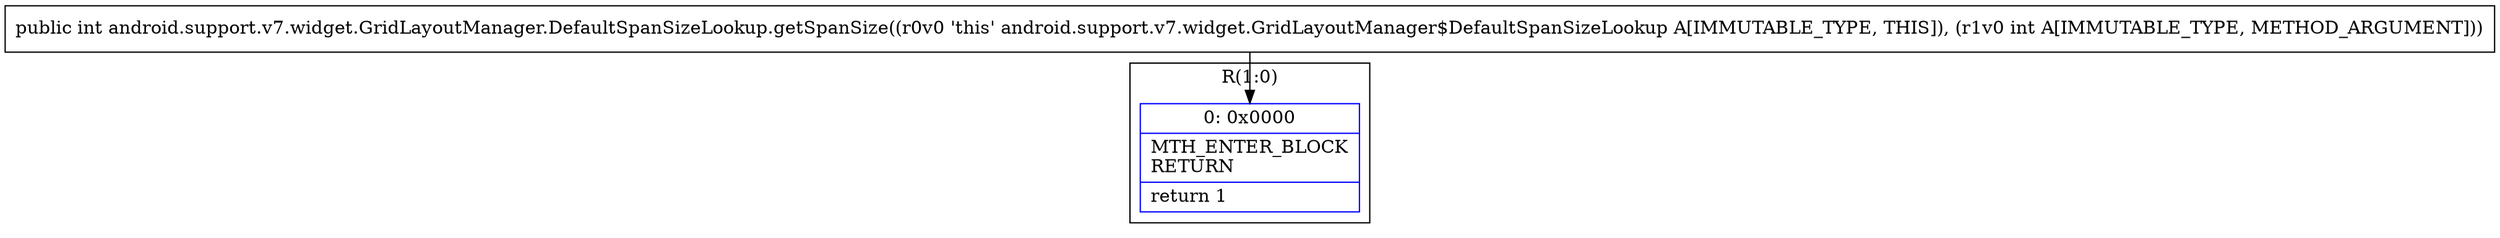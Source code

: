 digraph "CFG forandroid.support.v7.widget.GridLayoutManager.DefaultSpanSizeLookup.getSpanSize(I)I" {
subgraph cluster_Region_676490453 {
label = "R(1:0)";
node [shape=record,color=blue];
Node_0 [shape=record,label="{0\:\ 0x0000|MTH_ENTER_BLOCK\lRETURN\l|return 1\l}"];
}
MethodNode[shape=record,label="{public int android.support.v7.widget.GridLayoutManager.DefaultSpanSizeLookup.getSpanSize((r0v0 'this' android.support.v7.widget.GridLayoutManager$DefaultSpanSizeLookup A[IMMUTABLE_TYPE, THIS]), (r1v0 int A[IMMUTABLE_TYPE, METHOD_ARGUMENT])) }"];
MethodNode -> Node_0;
}

